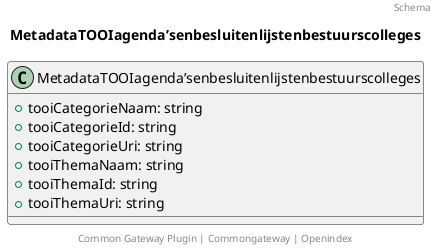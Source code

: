 @startuml
title: MetadataTOOIagenda’senbesluitenlijstenbestuurscolleges
footer: Common Gateway Plugin | Commongateway | Openindex 
header: Schema

class MetadataTOOIagenda’senbesluitenlijstenbestuurscolleges {
  + tooiCategorieNaam: string
  + tooiCategorieId: string
  + tooiCategorieUri: string
  + tooiThemaNaam: string
  + tooiThemaId: string
  + tooiThemaUri: string
}
@enduml
